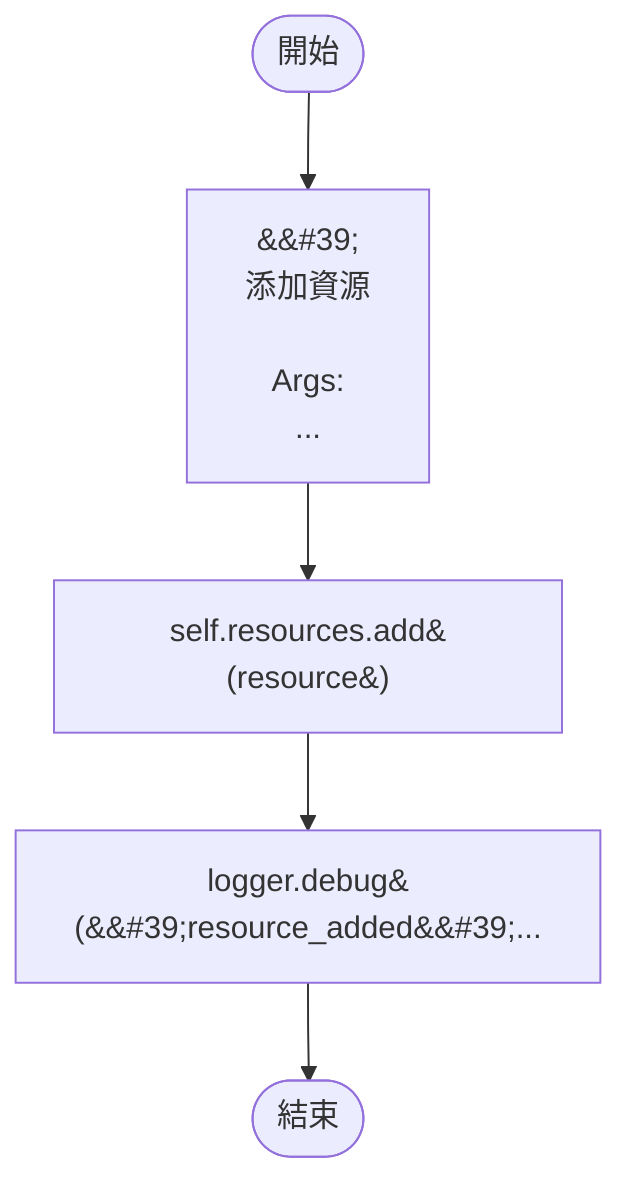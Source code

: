 flowchart TB
    n1([開始])
    n2([結束])
    n3[&amp;&#35;39;\n        添加資源\n\n        Args:\n           ...]
    n4[self.resources.add&#40;resource&#41;]
    n5[logger.debug&#40;&amp;&#35;39;resource_added&amp;&#35;39;...]
    n1 --> n3
    n3 --> n4
    n4 --> n5
    n5 --> n2